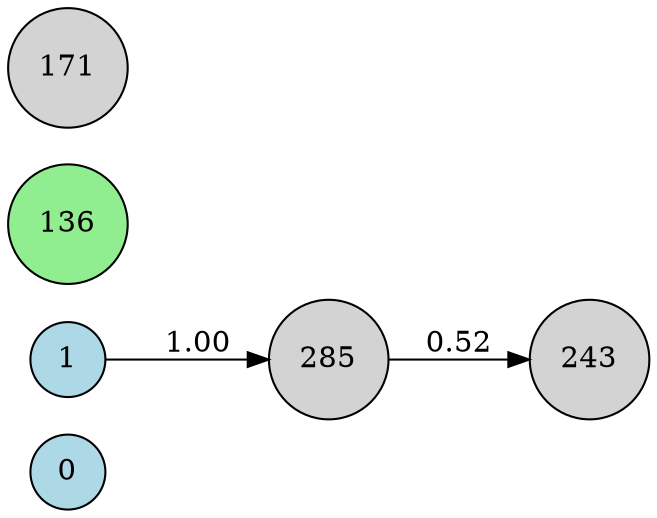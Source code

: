 digraph neat {
  rankdir=LR;
  node [shape=circle];
  node0 [label="0", style=filled, fillcolor=lightblue];
  node1 [label="1", style=filled, fillcolor=lightblue];
  node136 [label="136", style=filled, fillcolor=lightgreen];
  node171 [label="171", style=filled, fillcolor=lightgray];
  node243 [label="243", style=filled, fillcolor=lightgray];
  node285 [label="285", style=filled, fillcolor=lightgray];
  node285 -> node243 [label="0.52"];
  node1 -> node285 [label="1.00"];
}
